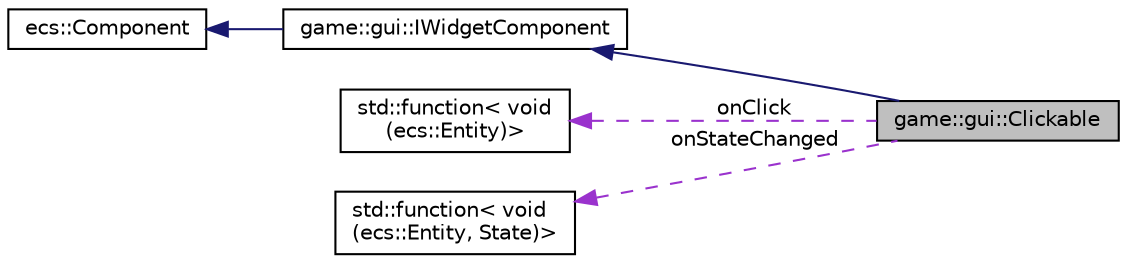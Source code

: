 digraph "game::gui::Clickable"
{
 // LATEX_PDF_SIZE
  edge [fontname="Helvetica",fontsize="10",labelfontname="Helvetica",labelfontsize="10"];
  node [fontname="Helvetica",fontsize="10",shape=record];
  rankdir="LR";
  Node1 [label="game::gui::Clickable",height=0.2,width=0.4,color="black", fillcolor="grey75", style="filled", fontcolor="black",tooltip="Clickable component."];
  Node2 -> Node1 [dir="back",color="midnightblue",fontsize="10",style="solid",fontname="Helvetica"];
  Node2 [label="game::gui::IWidgetComponent",height=0.2,width=0.4,color="black", fillcolor="white", style="filled",URL="$classgame_1_1gui_1_1_i_widget_component.html",tooltip="Base class for all widgets components."];
  Node3 -> Node2 [dir="back",color="midnightblue",fontsize="10",style="solid",fontname="Helvetica"];
  Node3 [label="ecs::Component",height=0.2,width=0.4,color="black", fillcolor="white", style="filled",URL="$classecs_1_1_component.html",tooltip="The base component type, all components must inherit from Component."];
  Node4 -> Node1 [dir="back",color="darkorchid3",fontsize="10",style="dashed",label=" onClick" ,fontname="Helvetica"];
  Node4 [label="std::function\< void\l(ecs::Entity)\>",height=0.2,width=0.4,color="black", fillcolor="white", style="filled",URL="/home/runner/work/Bomberman-Global-Offensive/Bomberman-Global-Offensive/doc/external/cppreference-doxygen-web.tag.xml$cpp/utility/functional/function.html",tooltip=" "];
  Node5 -> Node1 [dir="back",color="darkorchid3",fontsize="10",style="dashed",label=" onStateChanged" ,fontname="Helvetica"];
  Node5 [label="std::function\< void\l(ecs::Entity, State)\>",height=0.2,width=0.4,color="black", fillcolor="white", style="filled",URL="/home/runner/work/Bomberman-Global-Offensive/Bomberman-Global-Offensive/doc/external/cppreference-doxygen-web.tag.xml$cpp/utility/functional/function.html",tooltip=" "];
}
